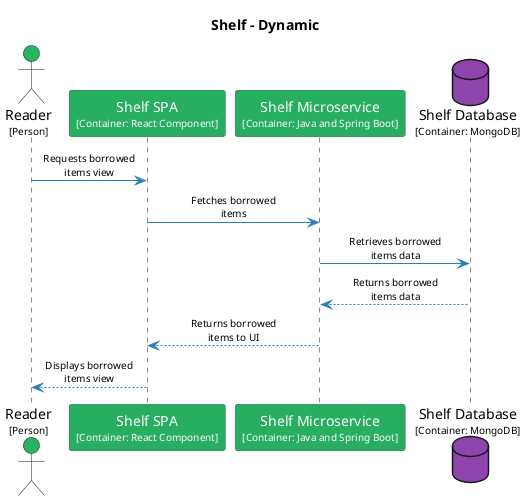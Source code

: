 @startuml
set separator none
title Shelf - Dynamic

skinparam {
  arrowFontSize 10
  defaultTextAlignment center
  wrapWidth 200
  maxMessageSize 100
}

hide stereotype

skinparam sequenceParticipant<<Reader>> {
  BackgroundColor #28b463
  FontColor #ffffff
  BorderColor #1c7d45
  shadowing false
}
skinparam sequenceParticipant<<Shelf.ShelfDatabase>> {
  BackgroundColor #8e44ad
  FontColor #ffffff
  BorderColor #632f79
  shadowing false
}
skinparam sequenceParticipant<<Shelf.ShelfMicroservice>> {
  BackgroundColor #27ae60
  FontColor #ffffff
  BorderColor #1b7943
  shadowing false
}
skinparam sequenceParticipant<<Shelf.ShelfSPA>> {
  BackgroundColor #27ae60
  FontColor #ffffff
  BorderColor #1b7943
  shadowing false
}

actor "Reader\n<size:10>[Person]</size>" as Reader <<Reader>> #28b463
participant "Shelf SPA\n<size:10>[Container: React Component]</size>" as Shelf.ShelfSPA <<Shelf.ShelfSPA>> #27ae60
participant "Shelf Microservice\n<size:10>[Container: Java and Spring Boot]</size>" as Shelf.ShelfMicroservice <<Shelf.ShelfMicroservice>> #27ae60
database "Shelf Database\n<size:10>[Container: MongoDB]</size>" as Shelf.ShelfDatabase <<Shelf.ShelfDatabase>> #8e44ad
Reader -[#2980b9]> Shelf.ShelfSPA : Requests borrowed items view
Shelf.ShelfSPA -[#2980b9]> Shelf.ShelfMicroservice : Fetches borrowed items
Shelf.ShelfMicroservice -[#2980b9]> Shelf.ShelfDatabase : Retrieves borrowed items data
Shelf.ShelfMicroservice <-[#2980b9]- Shelf.ShelfDatabase : Returns borrowed items data
Shelf.ShelfSPA <-[#2980b9]- Shelf.ShelfMicroservice : Returns borrowed items to UI
Reader <-[#2980b9]- Shelf.ShelfSPA : Displays borrowed items view
@enduml